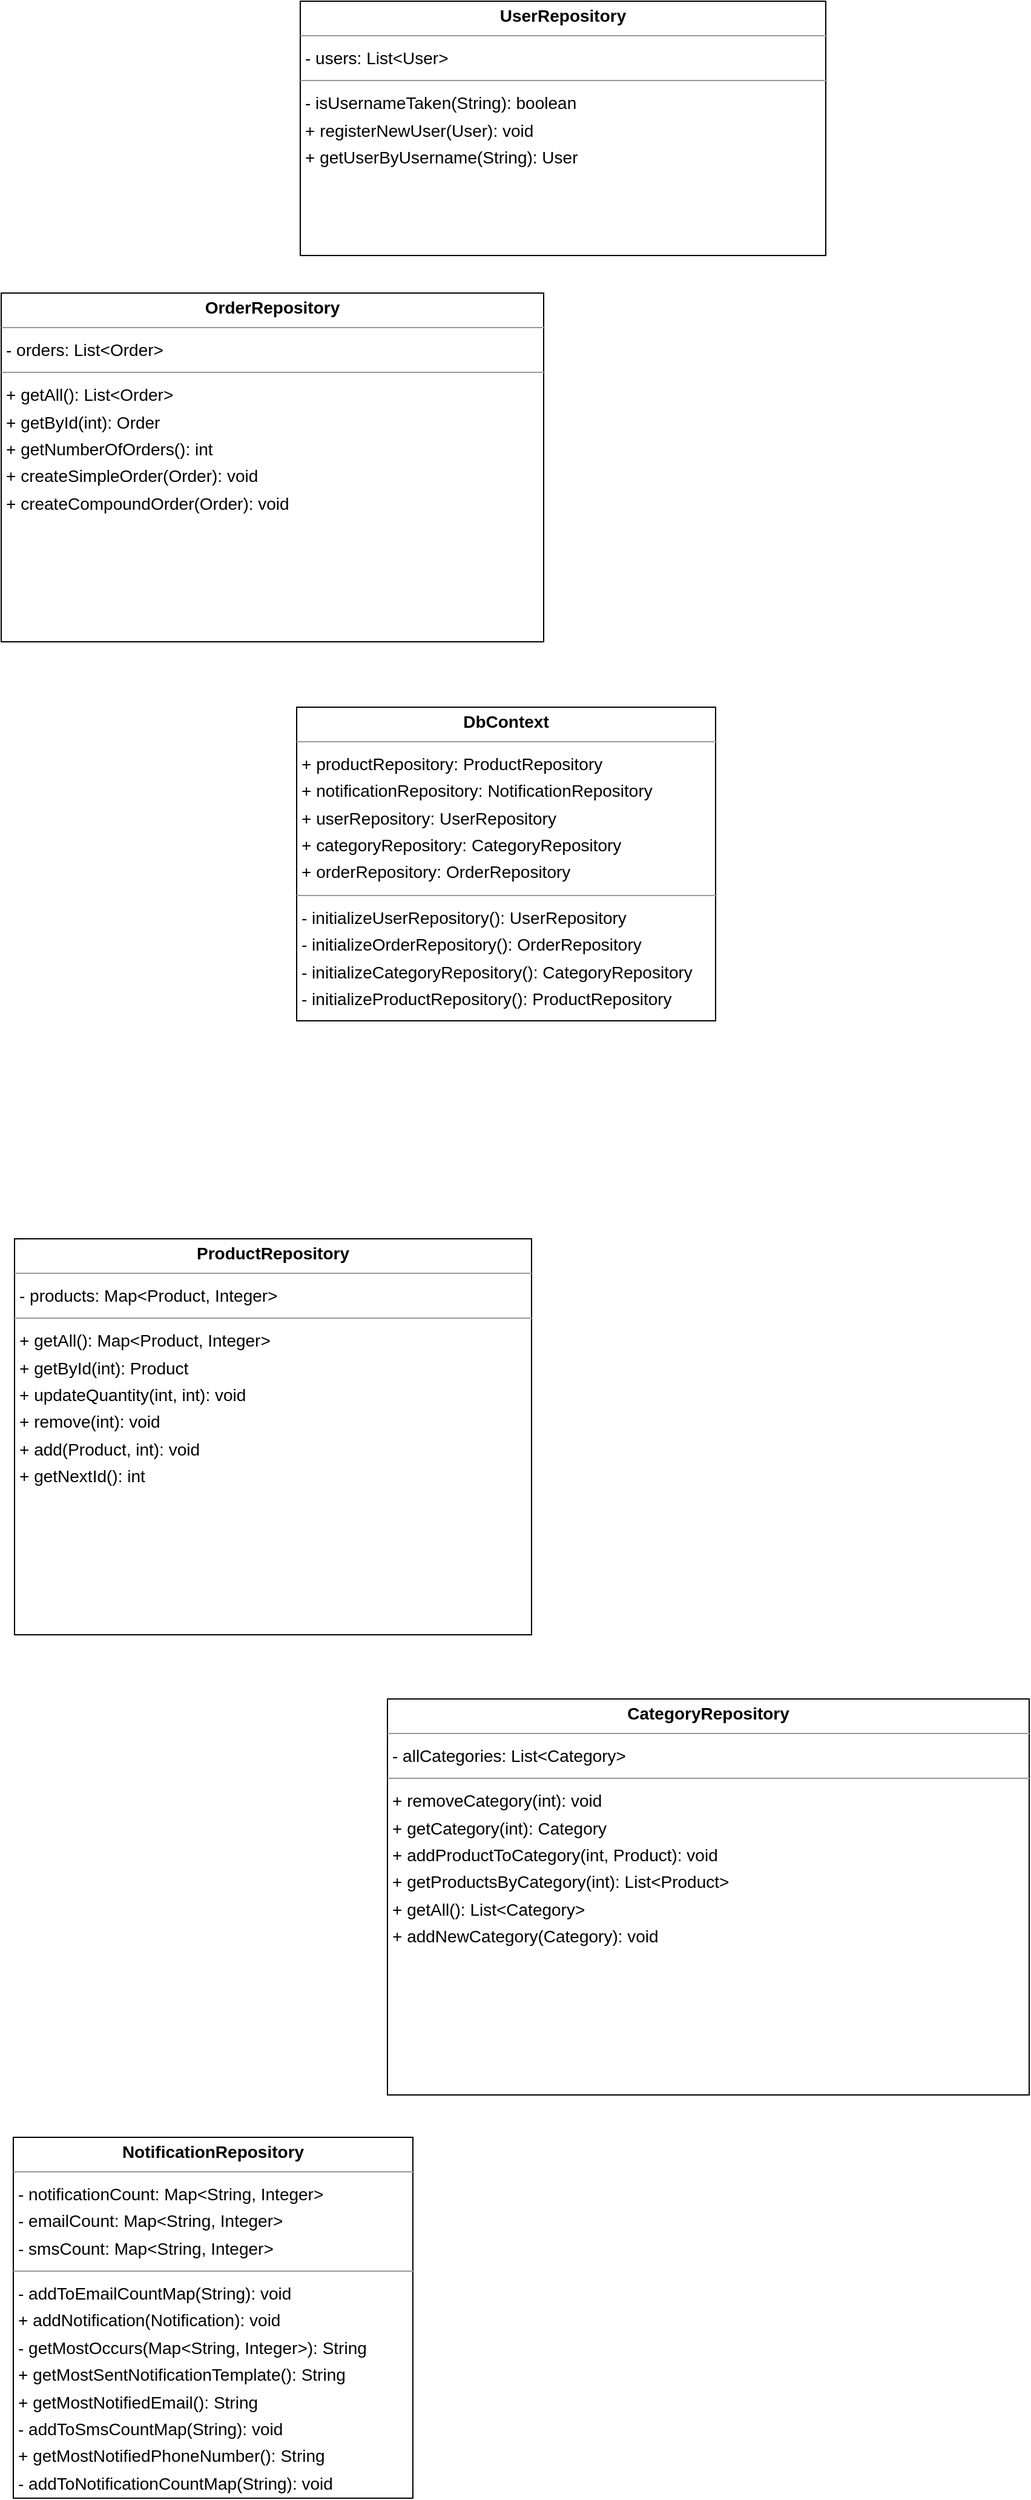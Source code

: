 <mxfile version="22.1.16" type="device">
  <diagram id="n2vuuaUzYXL1pK05U7Nt" name="Page-1">
    <mxGraphModel dx="1834" dy="1283" grid="1" gridSize="10" guides="1" tooltips="1" connect="1" arrows="1" fold="1" page="0" pageScale="1" pageWidth="4500" pageHeight="4500" background="none" math="0" shadow="0">
      <root>
        <mxCell id="0" />
        <mxCell id="1" parent="0" />
        <mxCell id="node2" value="&lt;p style=&quot;margin:0px;margin-top:4px;text-align:center;&quot;&gt;&lt;b&gt;CategoryRepository&lt;/b&gt;&lt;/p&gt;&lt;hr size=&quot;1&quot;/&gt;&lt;p style=&quot;margin:0 0 0 4px;line-height:1.6;&quot;&gt;- allCategories: List&amp;lt;Category&amp;gt;&lt;/p&gt;&lt;hr size=&quot;1&quot;/&gt;&lt;p style=&quot;margin:0 0 0 4px;line-height:1.6;&quot;&gt;+ removeCategory(int): void&lt;br/&gt;+ getCategory(int): Category&lt;br/&gt;+ addProductToCategory(int, Product): void&lt;br/&gt;+ getProductsByCategory(int): List&amp;lt;Product&amp;gt;&lt;br/&gt;+ getAll(): List&amp;lt;Category&amp;gt;&lt;br/&gt;+ addNewCategory(Category): void&lt;/p&gt;" style="verticalAlign=top;align=left;overflow=fill;fontSize=14;fontFamily=Helvetica;html=1;rounded=0;shadow=0;comic=0;labelBackgroundColor=none;strokeWidth=1;" parent="1" vertex="1">
          <mxGeometry x="19" y="1160" width="530" height="327" as="geometry" />
        </mxCell>
        <mxCell id="node0" value="&lt;p style=&quot;margin:0px;margin-top:4px;text-align:center;&quot;&gt;&lt;b&gt;DbContext&lt;/b&gt;&lt;/p&gt;&lt;hr size=&quot;1&quot;/&gt;&lt;p style=&quot;margin:0 0 0 4px;line-height:1.6;&quot;&gt;+ productRepository: ProductRepository&lt;br/&gt;+ notificationRepository: NotificationRepository&lt;br/&gt;+ userRepository: UserRepository&lt;br/&gt;+ categoryRepository: CategoryRepository&lt;br/&gt;+ orderRepository: OrderRepository&lt;/p&gt;&lt;hr size=&quot;1&quot;/&gt;&lt;p style=&quot;margin:0 0 0 4px;line-height:1.6;&quot;&gt;- initializeUserRepository(): UserRepository&lt;br/&gt;- initializeOrderRepository(): OrderRepository&lt;br/&gt;- initializeCategoryRepository(): CategoryRepository&lt;br/&gt;- initializeProductRepository(): ProductRepository&lt;/p&gt;" style="verticalAlign=top;align=left;overflow=fill;fontSize=14;fontFamily=Helvetica;html=1;rounded=0;shadow=0;comic=0;labelBackgroundColor=none;strokeWidth=1;" parent="1" vertex="1">
          <mxGeometry x="-56" y="341" width="346" height="259" as="geometry" />
        </mxCell>
        <mxCell id="node5" value="&lt;p style=&quot;margin:0px;margin-top:4px;text-align:center;&quot;&gt;&lt;b&gt;NotificationRepository&lt;/b&gt;&lt;/p&gt;&lt;hr size=&quot;1&quot;/&gt;&lt;p style=&quot;margin:0 0 0 4px;line-height:1.6;&quot;&gt;- notificationCount: Map&amp;lt;String, Integer&amp;gt;&lt;br/&gt;- emailCount: Map&amp;lt;String, Integer&amp;gt;&lt;br/&gt;- smsCount: Map&amp;lt;String, Integer&amp;gt;&lt;/p&gt;&lt;hr size=&quot;1&quot;/&gt;&lt;p style=&quot;margin:0 0 0 4px;line-height:1.6;&quot;&gt;- addToEmailCountMap(String): void&lt;br/&gt;+ addNotification(Notification): void&lt;br/&gt;- getMostOccurs(Map&amp;lt;String, Integer&amp;gt;): String&lt;br/&gt;+ getMostSentNotificationTemplate(): String&lt;br/&gt;+ getMostNotifiedEmail(): String&lt;br/&gt;- addToSmsCountMap(String): void&lt;br/&gt;+ getMostNotifiedPhoneNumber(): String&lt;br/&gt;- addToNotificationCountMap(String): void&lt;/p&gt;" style="verticalAlign=top;align=left;overflow=fill;fontSize=14;fontFamily=Helvetica;html=1;rounded=0;shadow=0;comic=0;labelBackgroundColor=none;strokeWidth=1;" parent="1" vertex="1">
          <mxGeometry x="-290" y="1522" width="330" height="298" as="geometry" />
        </mxCell>
        <mxCell id="node4" value="&lt;p style=&quot;margin:0px;margin-top:4px;text-align:center;&quot;&gt;&lt;b&gt;OrderRepository&lt;/b&gt;&lt;/p&gt;&lt;hr size=&quot;1&quot;/&gt;&lt;p style=&quot;margin:0 0 0 4px;line-height:1.6;&quot;&gt;- orders: List&amp;lt;Order&amp;gt;&lt;/p&gt;&lt;hr size=&quot;1&quot;/&gt;&lt;p style=&quot;margin:0 0 0 4px;line-height:1.6;&quot;&gt;+ getAll(): List&amp;lt;Order&amp;gt;&lt;br/&gt;+ getById(int): Order&lt;br/&gt;+ getNumberOfOrders(): int&lt;br/&gt;+ createSimpleOrder(Order): void&lt;br/&gt;+ createCompoundOrder(Order): void&lt;/p&gt;" style="verticalAlign=top;align=left;overflow=fill;fontSize=14;fontFamily=Helvetica;html=1;rounded=0;shadow=0;comic=0;labelBackgroundColor=none;strokeWidth=1;" parent="1" vertex="1">
          <mxGeometry x="-300" y="-1" width="448" height="288" as="geometry" />
        </mxCell>
        <mxCell id="node3" value="&lt;p style=&quot;margin:0px;margin-top:4px;text-align:center;&quot;&gt;&lt;b&gt;ProductRepository&lt;/b&gt;&lt;/p&gt;&lt;hr size=&quot;1&quot;/&gt;&lt;p style=&quot;margin:0 0 0 4px;line-height:1.6;&quot;&gt;- products: Map&amp;lt;Product, Integer&amp;gt;&lt;/p&gt;&lt;hr size=&quot;1&quot;/&gt;&lt;p style=&quot;margin:0 0 0 4px;line-height:1.6;&quot;&gt;+ getAll(): Map&amp;lt;Product, Integer&amp;gt;&lt;br/&gt;+ getById(int): Product&lt;br/&gt;+ updateQuantity(int, int): void&lt;br/&gt;+ remove(int): void&lt;br/&gt;+ add(Product, int): void&lt;br/&gt;+ getNextId(): int&lt;/p&gt;" style="verticalAlign=top;align=left;overflow=fill;fontSize=14;fontFamily=Helvetica;html=1;rounded=0;shadow=0;comic=0;labelBackgroundColor=none;strokeWidth=1;" parent="1" vertex="1">
          <mxGeometry x="-289" y="780" width="427" height="327" as="geometry" />
        </mxCell>
        <mxCell id="node1" value="&lt;p style=&quot;margin:0px;margin-top:4px;text-align:center;&quot;&gt;&lt;b&gt;UserRepository&lt;/b&gt;&lt;/p&gt;&lt;hr size=&quot;1&quot;/&gt;&lt;p style=&quot;margin:0 0 0 4px;line-height:1.6;&quot;&gt;- users: List&amp;lt;User&amp;gt;&lt;/p&gt;&lt;hr size=&quot;1&quot;/&gt;&lt;p style=&quot;margin:0 0 0 4px;line-height:1.6;&quot;&gt;- isUsernameTaken(String): boolean&lt;br/&gt;+ registerNewUser(User): void&lt;br/&gt;+ getUserByUsername(String): User&lt;/p&gt;" style="verticalAlign=top;align=left;overflow=fill;fontSize=14;fontFamily=Helvetica;html=1;rounded=0;shadow=0;comic=0;labelBackgroundColor=none;strokeWidth=1;" parent="1" vertex="1">
          <mxGeometry x="-53" y="-242" width="434" height="210" as="geometry" />
        </mxCell>
      </root>
    </mxGraphModel>
  </diagram>
</mxfile>
